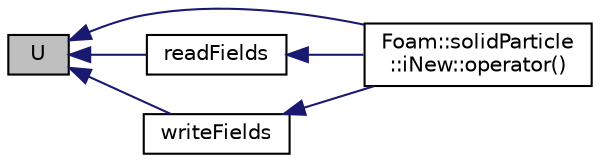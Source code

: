 digraph "U"
{
  bgcolor="transparent";
  edge [fontname="Helvetica",fontsize="10",labelfontname="Helvetica",labelfontsize="10"];
  node [fontname="Helvetica",fontsize="10",shape=record];
  rankdir="LR";
  Node69 [label="U",height=0.2,width=0.4,color="black", fillcolor="grey75", style="filled", fontcolor="black"];
  Node69 -> Node70 [dir="back",color="midnightblue",fontsize="10",style="solid",fontname="Helvetica"];
  Node70 [label="Foam::solidParticle\l::iNew::operator()",height=0.2,width=0.4,color="black",URL="$a25641.html#aca535c61498c48b213a1b89eff656844"];
  Node69 -> Node71 [dir="back",color="midnightblue",fontsize="10",style="solid",fontname="Helvetica"];
  Node71 [label="readFields",height=0.2,width=0.4,color="black",URL="$a25633.html#ac7cf0a4e59ebca835e0e428904eecb41"];
  Node71 -> Node70 [dir="back",color="midnightblue",fontsize="10",style="solid",fontname="Helvetica"];
  Node69 -> Node72 [dir="back",color="midnightblue",fontsize="10",style="solid",fontname="Helvetica"];
  Node72 [label="writeFields",height=0.2,width=0.4,color="black",URL="$a25633.html#ae8ec839877d43a55d64c270034768f28"];
  Node72 -> Node70 [dir="back",color="midnightblue",fontsize="10",style="solid",fontname="Helvetica"];
}
